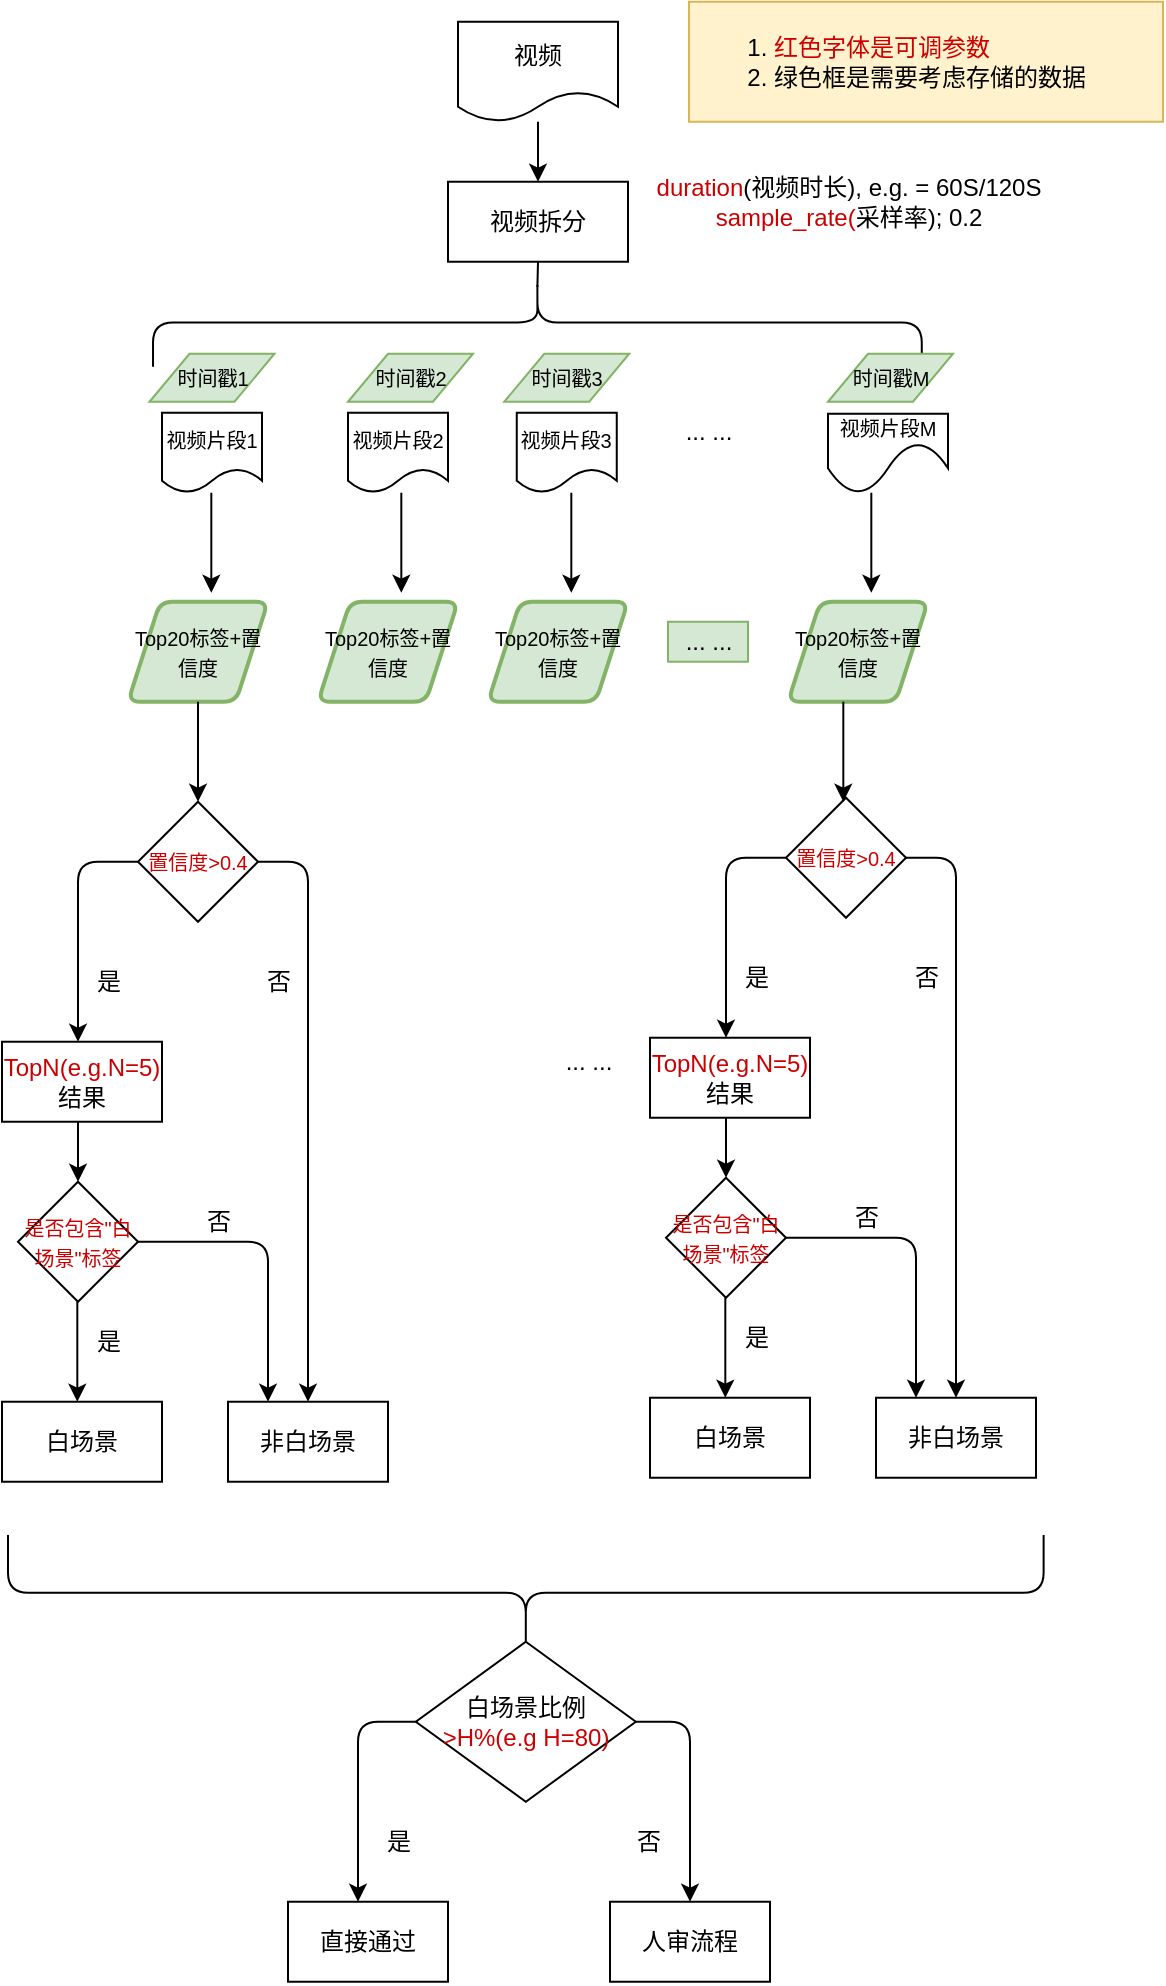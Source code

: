 <mxfile version="13.8.9-1" type="github">
  <diagram id="22Z9Jt0GZ31_iuqkjA3E" name="Page-1">
    <mxGraphModel dx="1355" dy="1825" grid="1" gridSize="10" guides="1" tooltips="1" connect="1" arrows="1" fold="1" page="1" pageScale="1" pageWidth="850" pageHeight="1100" math="0" shadow="0">
      <root>
        <mxCell id="0" />
        <mxCell id="1" parent="0" />
        <mxCell id="tQyNcPp7STeRihkDV-gq-1" value="" style="shape=curlyBracket;whiteSpace=wrap;html=1;rounded=1;rotation=-90;" vertex="1" parent="1">
          <mxGeometry x="373" y="-541.56" width="57.81" height="517.81" as="geometry" />
        </mxCell>
        <mxCell id="tQyNcPp7STeRihkDV-gq-2" value="视频" style="shape=document;whiteSpace=wrap;html=1;boundedLbl=1;" vertex="1" parent="1">
          <mxGeometry x="368" y="-1068.13" width="80" height="50" as="geometry" />
        </mxCell>
        <mxCell id="tQyNcPp7STeRihkDV-gq-3" value="&lt;font style=&quot;font-size: 10px&quot;&gt;视频片段1&lt;/font&gt;" style="shape=document;whiteSpace=wrap;html=1;boundedLbl=1;" vertex="1" parent="1">
          <mxGeometry x="220" y="-872.63" width="50" height="40" as="geometry" />
        </mxCell>
        <mxCell id="tQyNcPp7STeRihkDV-gq-4" value="&lt;font style=&quot;font-size: 10px&quot;&gt;视频片段2&lt;/font&gt;" style="shape=document;whiteSpace=wrap;html=1;boundedLbl=1;" vertex="1" parent="1">
          <mxGeometry x="313" y="-872.63" width="50" height="40" as="geometry" />
        </mxCell>
        <mxCell id="tQyNcPp7STeRihkDV-gq-5" value="&lt;font style=&quot;font-size: 10px&quot;&gt;视频片段3&lt;/font&gt;" style="shape=document;whiteSpace=wrap;html=1;boundedLbl=1;" vertex="1" parent="1">
          <mxGeometry x="397.38" y="-872.63" width="50" height="40" as="geometry" />
        </mxCell>
        <mxCell id="tQyNcPp7STeRihkDV-gq-6" value="&lt;font style=&quot;font-size: 10px&quot;&gt;视频片段M&lt;/font&gt;" style="shape=document;whiteSpace=wrap;html=1;boundedLbl=1;size=0.637;" vertex="1" parent="1">
          <mxGeometry x="553" y="-872.13" width="60" height="40" as="geometry" />
        </mxCell>
        <mxCell id="tQyNcPp7STeRihkDV-gq-7" value="... ..." style="text;html=1;resizable=0;autosize=1;align=center;verticalAlign=middle;points=[];fillColor=none;strokeColor=none;rounded=0;" vertex="1" parent="1">
          <mxGeometry x="473" y="-872.63" width="40" height="20" as="geometry" />
        </mxCell>
        <mxCell id="tQyNcPp7STeRihkDV-gq-8" style="edgeStyle=orthogonalEdgeStyle;rounded=0;orthogonalLoop=1;jettySize=auto;html=1;exitX=0.1;exitY=0.5;exitDx=0;exitDy=0;exitPerimeter=0;endArrow=none;endFill=0;entryX=0.5;entryY=1;entryDx=0;entryDy=0;" edge="1" parent="1" source="tQyNcPp7STeRihkDV-gq-9" target="tQyNcPp7STeRihkDV-gq-12">
          <mxGeometry relative="1" as="geometry">
            <mxPoint x="408" y="-888.13" as="targetPoint" />
          </mxGeometry>
        </mxCell>
        <mxCell id="tQyNcPp7STeRihkDV-gq-9" value="" style="shape=curlyBracket;whiteSpace=wrap;html=1;rounded=1;rotation=90;" vertex="1" parent="1">
          <mxGeometry x="385.51" y="-1110" width="44.38" height="384.38" as="geometry" />
        </mxCell>
        <mxCell id="tQyNcPp7STeRihkDV-gq-10" value="" style="endArrow=classic;html=1;" edge="1" parent="1">
          <mxGeometry width="50" height="50" relative="1" as="geometry">
            <mxPoint x="244.66" y="-832.63" as="sourcePoint" />
            <mxPoint x="244.66" y="-782.63" as="targetPoint" />
          </mxGeometry>
        </mxCell>
        <mxCell id="tQyNcPp7STeRihkDV-gq-11" value="&lt;font style=&quot;font-size: 10px&quot;&gt;Top20标签+置信度&lt;/font&gt;" style="shape=parallelogram;html=1;strokeWidth=2;perimeter=parallelogramPerimeter;whiteSpace=wrap;rounded=1;arcSize=12;size=0.23;fillColor=#d5e8d4;strokeColor=#82b366;" vertex="1" parent="1">
          <mxGeometry x="203" y="-778.13" width="70" height="50" as="geometry" />
        </mxCell>
        <mxCell id="tQyNcPp7STeRihkDV-gq-12" value="视频拆分" style="rounded=0;whiteSpace=wrap;html=1;" vertex="1" parent="1">
          <mxGeometry x="363" y="-988.13" width="90" height="40" as="geometry" />
        </mxCell>
        <mxCell id="tQyNcPp7STeRihkDV-gq-13" value="" style="endArrow=classic;html=1;entryX=0.5;entryY=0;entryDx=0;entryDy=0;" edge="1" parent="1" target="tQyNcPp7STeRihkDV-gq-12">
          <mxGeometry width="50" height="50" relative="1" as="geometry">
            <mxPoint x="408" y="-1018.13" as="sourcePoint" />
            <mxPoint x="458" y="-1068.13" as="targetPoint" />
          </mxGeometry>
        </mxCell>
        <mxCell id="tQyNcPp7STeRihkDV-gq-14" value="&lt;font&gt;&lt;font style=&quot;font-size: 12px&quot;&gt;&lt;font color=&quot;#cc0000&quot;&gt;duration&lt;/font&gt;(视频时长), e.g. = 60S/120S&lt;br&gt;&lt;font color=&quot;#cc0000&quot;&gt;sample_rate(&lt;/font&gt;采样率); 0.2&lt;/font&gt;&lt;br&gt;&lt;/font&gt;" style="text;html=1;resizable=0;autosize=1;align=center;verticalAlign=middle;points=[];fillColor=none;strokeColor=none;rounded=0;" vertex="1" parent="1">
          <mxGeometry x="458" y="-993.13" width="210" height="30" as="geometry" />
        </mxCell>
        <mxCell id="tQyNcPp7STeRihkDV-gq-15" value="" style="endArrow=classic;html=1;" edge="1" parent="1">
          <mxGeometry width="50" height="50" relative="1" as="geometry">
            <mxPoint x="339.66" y="-832.63" as="sourcePoint" />
            <mxPoint x="339.66" y="-782.63" as="targetPoint" />
          </mxGeometry>
        </mxCell>
        <mxCell id="tQyNcPp7STeRihkDV-gq-16" value="&lt;font style=&quot;font-size: 10px&quot;&gt;Top20标签&lt;/font&gt;&lt;span style=&quot;font-size: 10px&quot;&gt;+置信度&lt;/span&gt;" style="shape=parallelogram;html=1;strokeWidth=2;perimeter=parallelogramPerimeter;whiteSpace=wrap;rounded=1;arcSize=12;size=0.23;fillColor=#d5e8d4;strokeColor=#82b366;" vertex="1" parent="1">
          <mxGeometry x="298" y="-778.13" width="70" height="50" as="geometry" />
        </mxCell>
        <mxCell id="tQyNcPp7STeRihkDV-gq-17" value="" style="endArrow=classic;html=1;" edge="1" parent="1">
          <mxGeometry width="50" height="50" relative="1" as="geometry">
            <mxPoint x="424.66" y="-832.63" as="sourcePoint" />
            <mxPoint x="424.66" y="-782.63" as="targetPoint" />
          </mxGeometry>
        </mxCell>
        <mxCell id="tQyNcPp7STeRihkDV-gq-18" value="&lt;font style=&quot;font-size: 10px&quot;&gt;Top20标签&lt;/font&gt;&lt;span style=&quot;font-size: 10px&quot;&gt;+置信度&lt;/span&gt;" style="shape=parallelogram;html=1;strokeWidth=2;perimeter=parallelogramPerimeter;whiteSpace=wrap;rounded=1;arcSize=12;size=0.23;fillColor=#d5e8d4;strokeColor=#82b366;" vertex="1" parent="1">
          <mxGeometry x="383" y="-778.13" width="70" height="50" as="geometry" />
        </mxCell>
        <mxCell id="tQyNcPp7STeRihkDV-gq-19" value="" style="endArrow=classic;html=1;" edge="1" parent="1">
          <mxGeometry width="50" height="50" relative="1" as="geometry">
            <mxPoint x="574.66" y="-832.63" as="sourcePoint" />
            <mxPoint x="574.66" y="-782.63" as="targetPoint" />
          </mxGeometry>
        </mxCell>
        <mxCell id="tQyNcPp7STeRihkDV-gq-20" value="&lt;font style=&quot;font-size: 10px&quot;&gt;Top20标签&lt;/font&gt;&lt;span style=&quot;font-size: 10px&quot;&gt;+置信度&lt;/span&gt;" style="shape=parallelogram;html=1;strokeWidth=2;perimeter=parallelogramPerimeter;whiteSpace=wrap;rounded=1;arcSize=12;size=0.23;fillColor=#d5e8d4;strokeColor=#82b366;" vertex="1" parent="1">
          <mxGeometry x="533" y="-778.13" width="70" height="50" as="geometry" />
        </mxCell>
        <mxCell id="tQyNcPp7STeRihkDV-gq-21" value="&lt;font style=&quot;font-size: 10px&quot; color=&quot;#cc0000&quot;&gt;置信度&amp;gt;0.4&lt;/font&gt;" style="rhombus;whiteSpace=wrap;html=1;" vertex="1" parent="1">
          <mxGeometry x="208" y="-678.13" width="60" height="60" as="geometry" />
        </mxCell>
        <mxCell id="tQyNcPp7STeRihkDV-gq-22" value="" style="endArrow=classic;html=1;exitX=0.5;exitY=1;exitDx=0;exitDy=0;entryX=0.5;entryY=0;entryDx=0;entryDy=0;" edge="1" parent="1" source="tQyNcPp7STeRihkDV-gq-11" target="tQyNcPp7STeRihkDV-gq-21">
          <mxGeometry width="50" height="50" relative="1" as="geometry">
            <mxPoint x="254.66" y="-822.63" as="sourcePoint" />
            <mxPoint x="254.66" y="-772.63" as="targetPoint" />
          </mxGeometry>
        </mxCell>
        <mxCell id="tQyNcPp7STeRihkDV-gq-23" value="是" style="text;html=1;align=center;verticalAlign=middle;resizable=0;points=[];autosize=1;" vertex="1" parent="1">
          <mxGeometry x="178" y="-598.13" width="30" height="20" as="geometry" />
        </mxCell>
        <mxCell id="tQyNcPp7STeRihkDV-gq-24" value="否" style="text;html=1;align=center;verticalAlign=middle;resizable=0;points=[];autosize=1;" vertex="1" parent="1">
          <mxGeometry x="263" y="-598.13" width="30" height="20" as="geometry" />
        </mxCell>
        <mxCell id="tQyNcPp7STeRihkDV-gq-25" value="" style="edgeStyle=segmentEdgeStyle;endArrow=classic;html=1;" edge="1" parent="1">
          <mxGeometry width="50" height="50" relative="1" as="geometry">
            <mxPoint x="208" y="-648.13" as="sourcePoint" />
            <mxPoint x="178" y="-558.13" as="targetPoint" />
          </mxGeometry>
        </mxCell>
        <mxCell id="tQyNcPp7STeRihkDV-gq-26" value="" style="edgeStyle=segmentEdgeStyle;endArrow=classic;html=1;exitX=1;exitY=0.5;exitDx=0;exitDy=0;entryX=0.5;entryY=0;entryDx=0;entryDy=0;" edge="1" parent="1" source="tQyNcPp7STeRihkDV-gq-21" target="tQyNcPp7STeRihkDV-gq-33">
          <mxGeometry width="50" height="50" relative="1" as="geometry">
            <mxPoint x="323" y="-638.13" as="sourcePoint" />
            <mxPoint x="293" y="-428.13" as="targetPoint" />
            <Array as="points">
              <mxPoint x="293" y="-648.13" />
            </Array>
          </mxGeometry>
        </mxCell>
        <mxCell id="tQyNcPp7STeRihkDV-gq-27" value="&lt;font color=&quot;#cc0000&quot;&gt;TopN(e.g.N=5)&lt;br&gt;&lt;/font&gt;结果" style="rounded=0;whiteSpace=wrap;html=1;" vertex="1" parent="1">
          <mxGeometry x="140" y="-558.13" width="80" height="40" as="geometry" />
        </mxCell>
        <mxCell id="tQyNcPp7STeRihkDV-gq-28" value="白场景" style="rounded=0;whiteSpace=wrap;html=1;" vertex="1" parent="1">
          <mxGeometry x="140" y="-378.13" width="80" height="40" as="geometry" />
        </mxCell>
        <mxCell id="tQyNcPp7STeRihkDV-gq-29" value="&lt;font color=&quot;#cc0000&quot;&gt;&lt;span style=&quot;font-size: 10px&quot;&gt;是否包含&quot;白场景&quot;标签&lt;/span&gt;&lt;/font&gt;" style="rhombus;whiteSpace=wrap;html=1;" vertex="1" parent="1">
          <mxGeometry x="148" y="-488.13" width="60" height="60" as="geometry" />
        </mxCell>
        <mxCell id="tQyNcPp7STeRihkDV-gq-30" value="" style="endArrow=classic;html=1;exitX=0.5;exitY=1;exitDx=0;exitDy=0;" edge="1" parent="1">
          <mxGeometry width="50" height="50" relative="1" as="geometry">
            <mxPoint x="178" y="-518.13" as="sourcePoint" />
            <mxPoint x="178" y="-488.13" as="targetPoint" />
          </mxGeometry>
        </mxCell>
        <mxCell id="tQyNcPp7STeRihkDV-gq-31" value="" style="endArrow=classic;html=1;exitX=0.5;exitY=1;exitDx=0;exitDy=0;entryX=0.5;entryY=0;entryDx=0;entryDy=0;" edge="1" parent="1">
          <mxGeometry width="50" height="50" relative="1" as="geometry">
            <mxPoint x="177.66" y="-428.13" as="sourcePoint" />
            <mxPoint x="177.66" y="-378.13" as="targetPoint" />
          </mxGeometry>
        </mxCell>
        <mxCell id="tQyNcPp7STeRihkDV-gq-32" value="是" style="text;html=1;align=center;verticalAlign=middle;resizable=0;points=[];autosize=1;" vertex="1" parent="1">
          <mxGeometry x="178" y="-418.13" width="30" height="20" as="geometry" />
        </mxCell>
        <mxCell id="tQyNcPp7STeRihkDV-gq-33" value="非白场景" style="rounded=0;whiteSpace=wrap;html=1;" vertex="1" parent="1">
          <mxGeometry x="253" y="-378.13" width="80" height="40" as="geometry" />
        </mxCell>
        <mxCell id="tQyNcPp7STeRihkDV-gq-34" value="" style="edgeStyle=segmentEdgeStyle;endArrow=classic;html=1;exitX=1;exitY=0.5;exitDx=0;exitDy=0;entryX=0.25;entryY=0;entryDx=0;entryDy=0;" edge="1" parent="1" target="tQyNcPp7STeRihkDV-gq-33">
          <mxGeometry width="50" height="50" relative="1" as="geometry">
            <mxPoint x="208" y="-458.13" as="sourcePoint" />
            <mxPoint x="233" y="-238.13" as="targetPoint" />
          </mxGeometry>
        </mxCell>
        <mxCell id="tQyNcPp7STeRihkDV-gq-35" value="否" style="text;html=1;align=center;verticalAlign=middle;resizable=0;points=[];autosize=1;" vertex="1" parent="1">
          <mxGeometry x="233" y="-478.13" width="30" height="20" as="geometry" />
        </mxCell>
        <mxCell id="tQyNcPp7STeRihkDV-gq-36" value="... ..." style="text;html=1;resizable=0;autosize=1;align=center;verticalAlign=middle;points=[];fillColor=#d5e8d4;strokeColor=#82b366;rounded=0;" vertex="1" parent="1">
          <mxGeometry x="473" y="-768.13" width="40" height="20" as="geometry" />
        </mxCell>
        <mxCell id="tQyNcPp7STeRihkDV-gq-37" value="... ..." style="text;html=1;resizable=0;autosize=1;align=center;verticalAlign=middle;points=[];fillColor=none;strokeColor=none;rounded=0;" vertex="1" parent="1">
          <mxGeometry x="413" y="-558.13" width="40" height="20" as="geometry" />
        </mxCell>
        <mxCell id="tQyNcPp7STeRihkDV-gq-38" value="&lt;span style=&quot;color: rgb(204 , 0 , 0) ; font-size: 10px&quot;&gt;置信度&lt;/span&gt;&lt;font style=&quot;font-size: 10px&quot; color=&quot;#cc0000&quot;&gt;&amp;gt;0.4&lt;/font&gt;" style="rhombus;whiteSpace=wrap;html=1;" vertex="1" parent="1">
          <mxGeometry x="532" y="-680.13" width="60" height="60" as="geometry" />
        </mxCell>
        <mxCell id="tQyNcPp7STeRihkDV-gq-39" value="是" style="text;html=1;align=center;verticalAlign=middle;resizable=0;points=[];autosize=1;" vertex="1" parent="1">
          <mxGeometry x="502" y="-600.13" width="30" height="20" as="geometry" />
        </mxCell>
        <mxCell id="tQyNcPp7STeRihkDV-gq-40" value="否" style="text;html=1;align=center;verticalAlign=middle;resizable=0;points=[];autosize=1;" vertex="1" parent="1">
          <mxGeometry x="587" y="-600.13" width="30" height="20" as="geometry" />
        </mxCell>
        <mxCell id="tQyNcPp7STeRihkDV-gq-41" value="" style="edgeStyle=segmentEdgeStyle;endArrow=classic;html=1;" edge="1" parent="1">
          <mxGeometry width="50" height="50" relative="1" as="geometry">
            <mxPoint x="532" y="-650.13" as="sourcePoint" />
            <mxPoint x="502" y="-560.13" as="targetPoint" />
          </mxGeometry>
        </mxCell>
        <mxCell id="tQyNcPp7STeRihkDV-gq-42" value="" style="edgeStyle=segmentEdgeStyle;endArrow=classic;html=1;exitX=1;exitY=0.5;exitDx=0;exitDy=0;entryX=0.5;entryY=0;entryDx=0;entryDy=0;" edge="1" parent="1" source="tQyNcPp7STeRihkDV-gq-38" target="tQyNcPp7STeRihkDV-gq-49">
          <mxGeometry width="50" height="50" relative="1" as="geometry">
            <mxPoint x="647" y="-640.13" as="sourcePoint" />
            <mxPoint x="617" y="-430.13" as="targetPoint" />
            <Array as="points">
              <mxPoint x="617" y="-650.13" />
            </Array>
          </mxGeometry>
        </mxCell>
        <mxCell id="tQyNcPp7STeRihkDV-gq-43" value="&lt;font color=&quot;#cc0000&quot;&gt;TopN(e.g.N=5)&lt;br&gt;&lt;/font&gt;结果" style="rounded=0;whiteSpace=wrap;html=1;" vertex="1" parent="1">
          <mxGeometry x="464" y="-560.13" width="80" height="40" as="geometry" />
        </mxCell>
        <mxCell id="tQyNcPp7STeRihkDV-gq-44" value="白场景" style="rounded=0;whiteSpace=wrap;html=1;" vertex="1" parent="1">
          <mxGeometry x="464" y="-380.13" width="80" height="40" as="geometry" />
        </mxCell>
        <mxCell id="tQyNcPp7STeRihkDV-gq-45" value="&lt;font color=&quot;#cc0000&quot;&gt;&lt;span style=&quot;font-size: 10px&quot;&gt;是否包含&quot;白场景&quot;标签&lt;/span&gt;&lt;/font&gt;" style="rhombus;whiteSpace=wrap;html=1;" vertex="1" parent="1">
          <mxGeometry x="472" y="-490.13" width="60" height="60" as="geometry" />
        </mxCell>
        <mxCell id="tQyNcPp7STeRihkDV-gq-46" value="" style="endArrow=classic;html=1;exitX=0.5;exitY=1;exitDx=0;exitDy=0;" edge="1" parent="1">
          <mxGeometry width="50" height="50" relative="1" as="geometry">
            <mxPoint x="502" y="-520.13" as="sourcePoint" />
            <mxPoint x="502" y="-490.13" as="targetPoint" />
          </mxGeometry>
        </mxCell>
        <mxCell id="tQyNcPp7STeRihkDV-gq-47" value="" style="endArrow=classic;html=1;exitX=0.5;exitY=1;exitDx=0;exitDy=0;entryX=0.5;entryY=0;entryDx=0;entryDy=0;" edge="1" parent="1">
          <mxGeometry width="50" height="50" relative="1" as="geometry">
            <mxPoint x="501.66" y="-430.13" as="sourcePoint" />
            <mxPoint x="501.66" y="-380.13" as="targetPoint" />
          </mxGeometry>
        </mxCell>
        <mxCell id="tQyNcPp7STeRihkDV-gq-48" value="是" style="text;html=1;align=center;verticalAlign=middle;resizable=0;points=[];autosize=1;" vertex="1" parent="1">
          <mxGeometry x="502" y="-420.13" width="30" height="20" as="geometry" />
        </mxCell>
        <mxCell id="tQyNcPp7STeRihkDV-gq-49" value="非白场景" style="rounded=0;whiteSpace=wrap;html=1;" vertex="1" parent="1">
          <mxGeometry x="577" y="-380.13" width="80" height="40" as="geometry" />
        </mxCell>
        <mxCell id="tQyNcPp7STeRihkDV-gq-50" value="" style="edgeStyle=segmentEdgeStyle;endArrow=classic;html=1;exitX=1;exitY=0.5;exitDx=0;exitDy=0;entryX=0.25;entryY=0;entryDx=0;entryDy=0;" edge="1" parent="1" target="tQyNcPp7STeRihkDV-gq-49">
          <mxGeometry width="50" height="50" relative="1" as="geometry">
            <mxPoint x="532" y="-460.13" as="sourcePoint" />
            <mxPoint x="557" y="-240.13" as="targetPoint" />
          </mxGeometry>
        </mxCell>
        <mxCell id="tQyNcPp7STeRihkDV-gq-51" value="否" style="text;html=1;align=center;verticalAlign=middle;resizable=0;points=[];autosize=1;" vertex="1" parent="1">
          <mxGeometry x="557" y="-480.13" width="30" height="20" as="geometry" />
        </mxCell>
        <mxCell id="tQyNcPp7STeRihkDV-gq-52" value="" style="endArrow=classic;html=1;exitX=0.5;exitY=1;exitDx=0;exitDy=0;entryX=0.5;entryY=0;entryDx=0;entryDy=0;" edge="1" parent="1">
          <mxGeometry width="50" height="50" relative="1" as="geometry">
            <mxPoint x="560.66" y="-728.13" as="sourcePoint" />
            <mxPoint x="560.66" y="-678.13" as="targetPoint" />
          </mxGeometry>
        </mxCell>
        <mxCell id="tQyNcPp7STeRihkDV-gq-53" value="白场景比例&lt;br&gt;&lt;font color=&quot;#cc0000&quot;&gt;&amp;gt;H%(e.g H=80)&lt;/font&gt;" style="rhombus;whiteSpace=wrap;html=1;" vertex="1" parent="1">
          <mxGeometry x="346.91" y="-258.13" width="110" height="80" as="geometry" />
        </mxCell>
        <mxCell id="tQyNcPp7STeRihkDV-gq-54" value="是" style="text;html=1;align=center;verticalAlign=middle;resizable=0;points=[];autosize=1;" vertex="1" parent="1">
          <mxGeometry x="323.0" y="-168.13" width="30" height="20" as="geometry" />
        </mxCell>
        <mxCell id="tQyNcPp7STeRihkDV-gq-55" value="直接通过" style="rounded=0;whiteSpace=wrap;html=1;" vertex="1" parent="1">
          <mxGeometry x="283" y="-128.13" width="80" height="40" as="geometry" />
        </mxCell>
        <mxCell id="tQyNcPp7STeRihkDV-gq-56" value="" style="edgeStyle=segmentEdgeStyle;endArrow=classic;html=1;exitX=1;exitY=0.5;exitDx=0;exitDy=0;" edge="1" parent="1" target="tQyNcPp7STeRihkDV-gq-59">
          <mxGeometry width="50" height="50" relative="1" as="geometry">
            <mxPoint x="456.91" y="-218.13" as="sourcePoint" />
            <mxPoint x="521.91" y="-138.13" as="targetPoint" />
          </mxGeometry>
        </mxCell>
        <mxCell id="tQyNcPp7STeRihkDV-gq-57" value="" style="edgeStyle=segmentEdgeStyle;endArrow=classic;html=1;" edge="1" parent="1">
          <mxGeometry width="50" height="50" relative="1" as="geometry">
            <mxPoint x="348" y="-218.13" as="sourcePoint" />
            <mxPoint x="318" y="-128.13" as="targetPoint" />
          </mxGeometry>
        </mxCell>
        <mxCell id="tQyNcPp7STeRihkDV-gq-58" value="否" style="text;html=1;align=center;verticalAlign=middle;resizable=0;points=[];autosize=1;" vertex="1" parent="1">
          <mxGeometry x="448.0" y="-168.13" width="30" height="20" as="geometry" />
        </mxCell>
        <mxCell id="tQyNcPp7STeRihkDV-gq-59" value="人审流程" style="rounded=0;whiteSpace=wrap;html=1;" vertex="1" parent="1">
          <mxGeometry x="444" y="-128.13" width="80" height="40" as="geometry" />
        </mxCell>
        <mxCell id="tQyNcPp7STeRihkDV-gq-60" value="&lt;font style=&quot;font-size: 10px&quot;&gt;时间戳1&lt;br&gt;&lt;/font&gt;" style="shape=parallelogram;perimeter=parallelogramPerimeter;whiteSpace=wrap;html=1;fixedSize=1;fillColor=#d5e8d4;strokeColor=#82b366;" vertex="1" parent="1">
          <mxGeometry x="213.75" y="-902.13" width="62.5" height="24" as="geometry" />
        </mxCell>
        <mxCell id="tQyNcPp7STeRihkDV-gq-61" value="&lt;font style=&quot;font-size: 10px&quot;&gt;时间戳2&lt;br&gt;&lt;/font&gt;" style="shape=parallelogram;perimeter=parallelogramPerimeter;whiteSpace=wrap;html=1;fixedSize=1;fillColor=#d5e8d4;strokeColor=#82b366;" vertex="1" parent="1">
          <mxGeometry x="313" y="-902.13" width="62.5" height="24" as="geometry" />
        </mxCell>
        <mxCell id="tQyNcPp7STeRihkDV-gq-62" value="&lt;font style=&quot;font-size: 10px&quot;&gt;时间戳3&lt;br&gt;&lt;/font&gt;" style="shape=parallelogram;perimeter=parallelogramPerimeter;whiteSpace=wrap;html=1;fixedSize=1;fillColor=#d5e8d4;strokeColor=#82b366;" vertex="1" parent="1">
          <mxGeometry x="391.13" y="-902.13" width="62.5" height="24" as="geometry" />
        </mxCell>
        <mxCell id="tQyNcPp7STeRihkDV-gq-63" value="&lt;font style=&quot;font-size: 10px&quot;&gt;时间戳M&lt;br&gt;&lt;/font&gt;" style="shape=parallelogram;perimeter=parallelogramPerimeter;whiteSpace=wrap;html=1;fixedSize=1;fillColor=#d5e8d4;strokeColor=#82b366;" vertex="1" parent="1">
          <mxGeometry x="553" y="-902.13" width="62.5" height="24" as="geometry" />
        </mxCell>
        <mxCell id="tQyNcPp7STeRihkDV-gq-66" value="&lt;ol&gt;&lt;li&gt;&lt;font color=&quot;#cc0000&quot;&gt;红色字体是可调参数&lt;/font&gt;&lt;/li&gt;&lt;li&gt;绿色框是需要考虑存储的数据&lt;/li&gt;&lt;/ol&gt;" style="rounded=0;whiteSpace=wrap;html=1;align=left;fillColor=#fff2cc;strokeColor=#d6b656;" vertex="1" parent="1">
          <mxGeometry x="483.5" y="-1078.13" width="237" height="60" as="geometry" />
        </mxCell>
      </root>
    </mxGraphModel>
  </diagram>
</mxfile>
